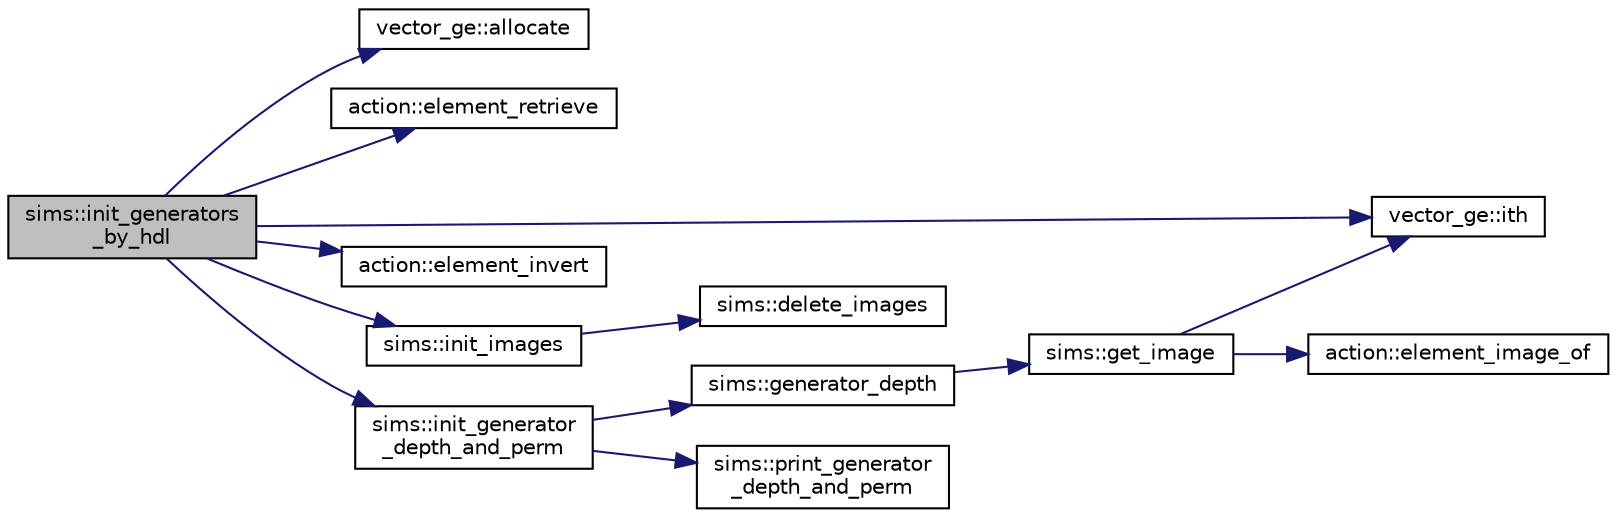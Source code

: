 digraph "sims::init_generators_by_hdl"
{
  edge [fontname="Helvetica",fontsize="10",labelfontname="Helvetica",labelfontsize="10"];
  node [fontname="Helvetica",fontsize="10",shape=record];
  rankdir="LR";
  Node6244 [label="sims::init_generators\l_by_hdl",height=0.2,width=0.4,color="black", fillcolor="grey75", style="filled", fontcolor="black"];
  Node6244 -> Node6245 [color="midnightblue",fontsize="10",style="solid",fontname="Helvetica"];
  Node6245 [label="vector_ge::allocate",height=0.2,width=0.4,color="black", fillcolor="white", style="filled",URL="$d4/d6e/classvector__ge.html#a35b062a9201b30f0a87bf87702d243ae"];
  Node6244 -> Node6246 [color="midnightblue",fontsize="10",style="solid",fontname="Helvetica"];
  Node6246 [label="action::element_retrieve",height=0.2,width=0.4,color="black", fillcolor="white", style="filled",URL="$d2/d86/classaction.html#ad28f6f8810ffbad64c1490f78e51e2b1"];
  Node6244 -> Node6247 [color="midnightblue",fontsize="10",style="solid",fontname="Helvetica"];
  Node6247 [label="vector_ge::ith",height=0.2,width=0.4,color="black", fillcolor="white", style="filled",URL="$d4/d6e/classvector__ge.html#a1ff002e8b746a9beb119d57dcd4a15ff"];
  Node6244 -> Node6248 [color="midnightblue",fontsize="10",style="solid",fontname="Helvetica"];
  Node6248 [label="action::element_invert",height=0.2,width=0.4,color="black", fillcolor="white", style="filled",URL="$d2/d86/classaction.html#aa4bd01e338497714586636751fcef436"];
  Node6244 -> Node6249 [color="midnightblue",fontsize="10",style="solid",fontname="Helvetica"];
  Node6249 [label="sims::init_images",height=0.2,width=0.4,color="black", fillcolor="white", style="filled",URL="$d9/df3/classsims.html#a7fb1a9d3c6355c551f495d3d79e2303e"];
  Node6249 -> Node6250 [color="midnightblue",fontsize="10",style="solid",fontname="Helvetica"];
  Node6250 [label="sims::delete_images",height=0.2,width=0.4,color="black", fillcolor="white", style="filled",URL="$d9/df3/classsims.html#a5a4fd410f399c81c847052861e3bc3ff"];
  Node6244 -> Node6251 [color="midnightblue",fontsize="10",style="solid",fontname="Helvetica"];
  Node6251 [label="sims::init_generator\l_depth_and_perm",height=0.2,width=0.4,color="black", fillcolor="white", style="filled",URL="$d9/df3/classsims.html#af8c21505bf172665ba503cf3138f38cd"];
  Node6251 -> Node6252 [color="midnightblue",fontsize="10",style="solid",fontname="Helvetica"];
  Node6252 [label="sims::generator_depth",height=0.2,width=0.4,color="black", fillcolor="white", style="filled",URL="$d9/df3/classsims.html#acdcef5adbae43ca98568ba1e6aa5b6a2"];
  Node6252 -> Node6253 [color="midnightblue",fontsize="10",style="solid",fontname="Helvetica"];
  Node6253 [label="sims::get_image",height=0.2,width=0.4,color="black", fillcolor="white", style="filled",URL="$d9/df3/classsims.html#ae649dbf5a9440550c1ca4e402c4b4b16"];
  Node6253 -> Node6254 [color="midnightblue",fontsize="10",style="solid",fontname="Helvetica"];
  Node6254 [label="action::element_image_of",height=0.2,width=0.4,color="black", fillcolor="white", style="filled",URL="$d2/d86/classaction.html#ae09559d4537a048fc860f8a74a31393d"];
  Node6253 -> Node6247 [color="midnightblue",fontsize="10",style="solid",fontname="Helvetica"];
  Node6251 -> Node6255 [color="midnightblue",fontsize="10",style="solid",fontname="Helvetica"];
  Node6255 [label="sims::print_generator\l_depth_and_perm",height=0.2,width=0.4,color="black", fillcolor="white", style="filled",URL="$d9/df3/classsims.html#a4630b82437f49635da45c5fc1953d919"];
}
